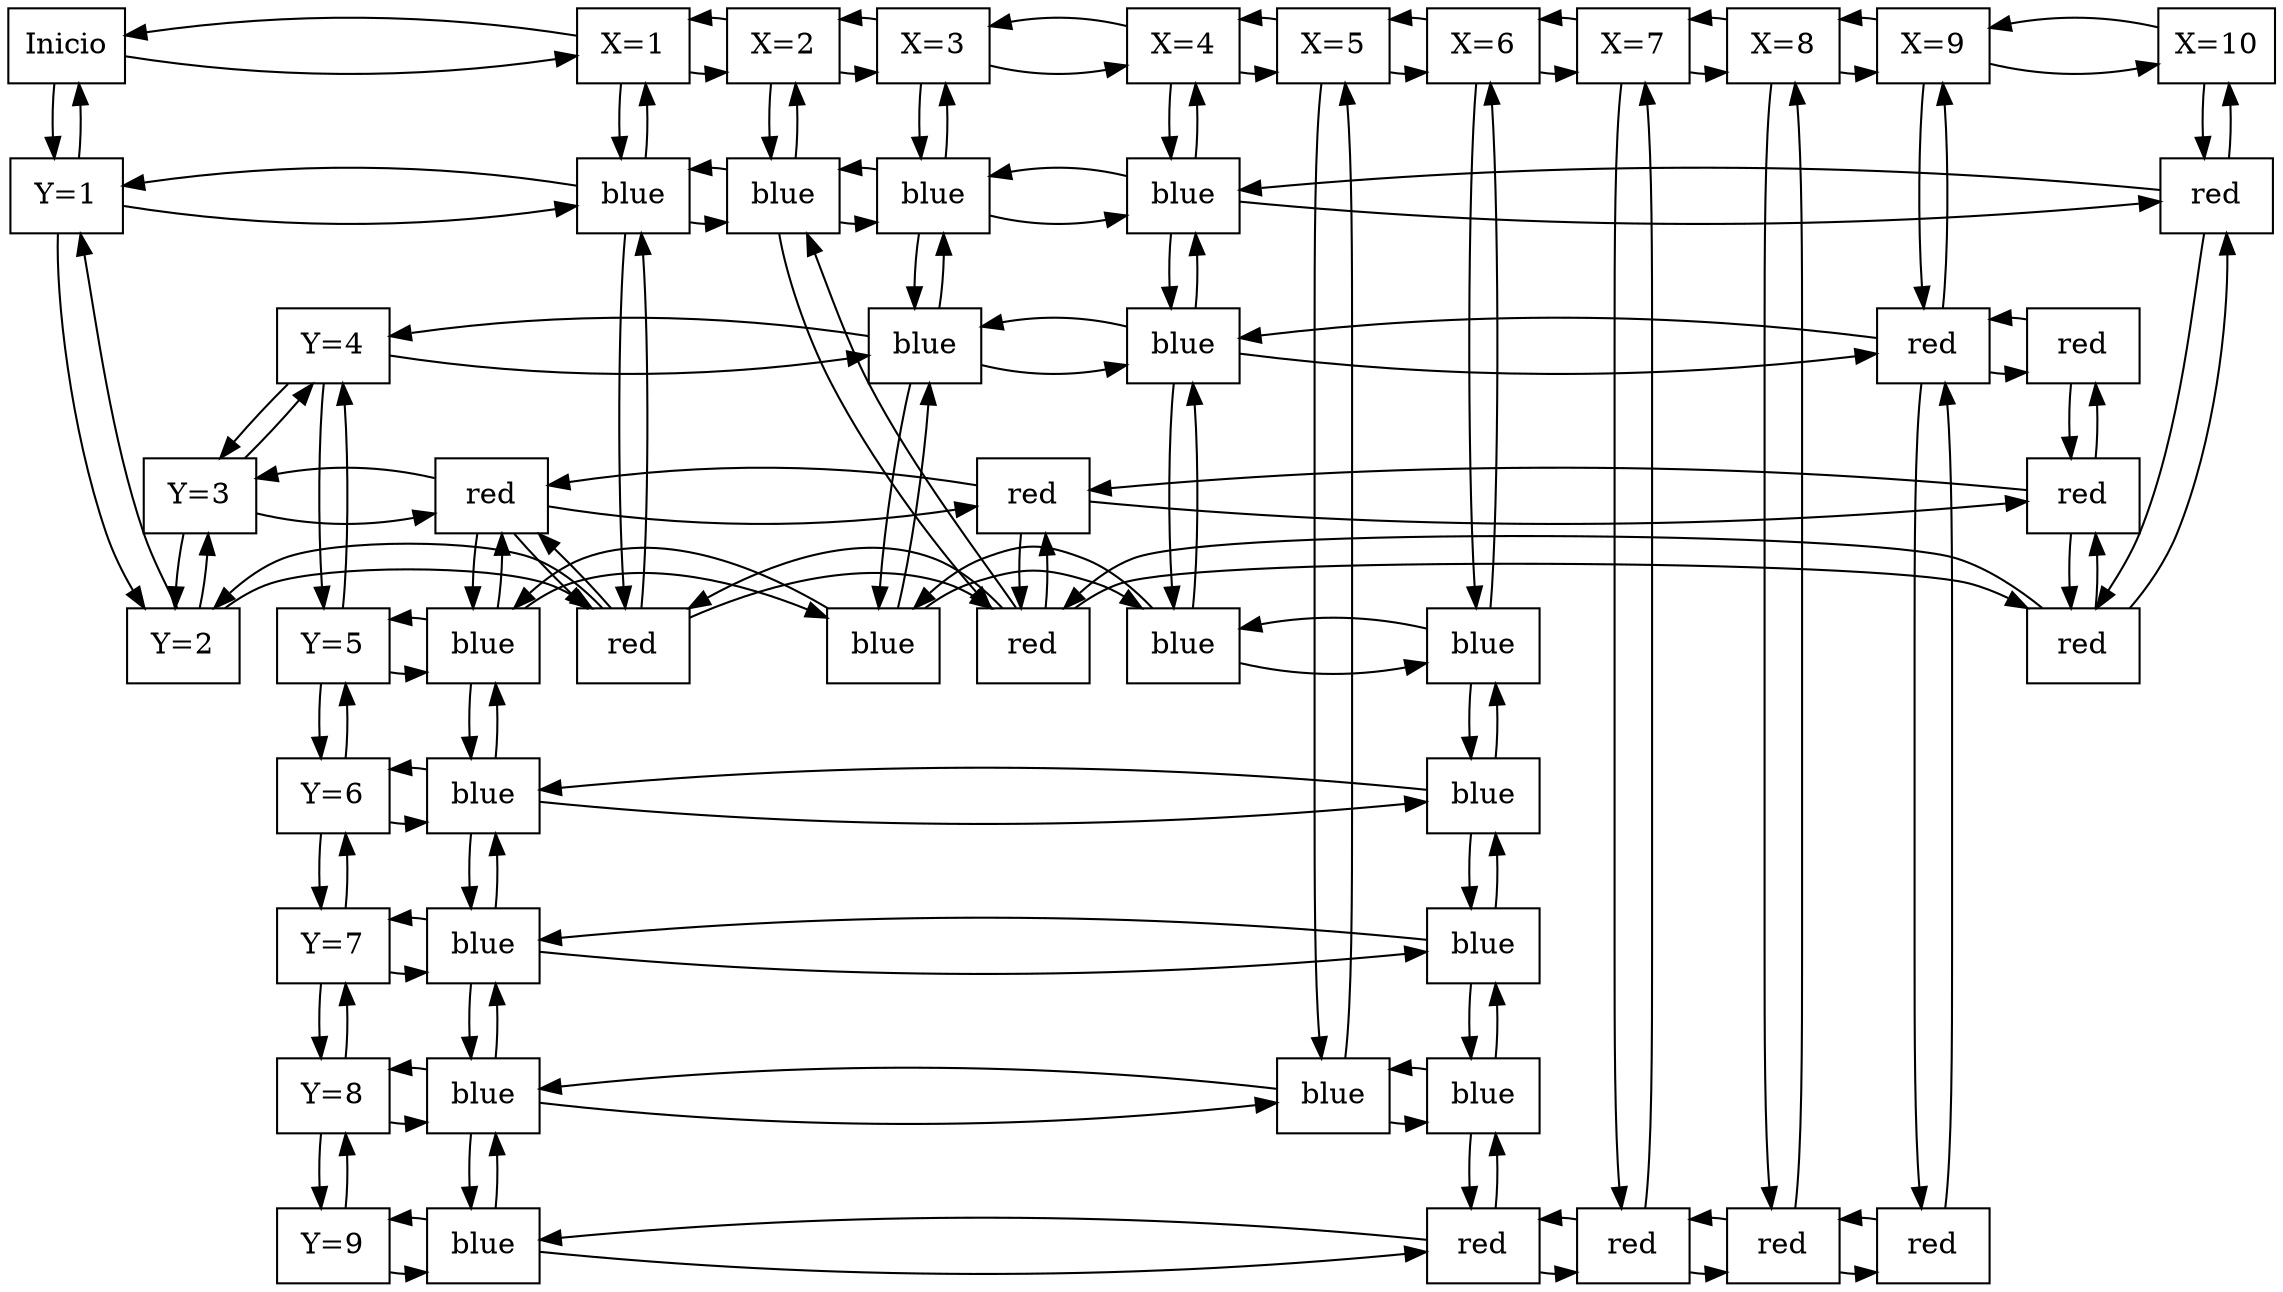 digraph G {
node[styles="filled" , shape="box"]
Y0[label="Inicio" ,group=0]
Y1[label="Y=1",group=0]
Y0->Y1
Y1->Y0
Y2[label="Y=2",group=0]
Y1->Y2
Y2->Y1
Y3[label="Y=3",group=0]
Y2->Y3
Y3->Y2
Y4[label="Y=4",group=0]
Y3->Y4
Y4->Y3
Y5[label="Y=5",group=0]
Y4->Y5
Y5->Y4
Y6[label="Y=6",group=0]
Y5->Y6
Y6->Y5
Y7[label="Y=7",group=0]
Y6->Y7
Y7->Y6
Y8[label="Y=8",group=0]
Y7->Y8
Y8->Y7
Y9[label="Y=9",group=0]
Y8->Y9
Y9->Y8
X1[label="X=1",group=1]
nodo11[label="blue",group=1]
X1->nodo11
nodo11->X1
nodo12[label="red",group=1]
nodo11->nodo12
nodo12->nodo11
nodo13[label="red",group=1]
nodo12->nodo13
nodo13->nodo12
nodo15[label="blue",group=1]
nodo13->nodo15
nodo15->nodo13
nodo16[label="blue",group=1]
nodo15->nodo16
nodo16->nodo15
nodo17[label="blue",group=1]
nodo16->nodo17
nodo17->nodo16
nodo18[label="blue",group=1]
nodo17->nodo18
nodo18->nodo17
nodo19[label="blue",group=1]
nodo18->nodo19
nodo19->nodo18
Y0->X1
X1->Y0
{rank="same";Y0;X1}
X2[label="X=2",group=2]
nodo21[label="blue",group=2]
X2->nodo21
nodo21->X2
nodo22[label="red",group=2]
nodo21->nodo22
nodo22->nodo21
nodo23[label="red",group=2]
nodo22->nodo23
nodo23->nodo22
X1->X2
X2->X1
{rank="same";X1;X2}
X3[label="X=3",group=3]
nodo31[label="blue",group=3]
X3->nodo31
nodo31->X3
nodo34[label="blue",group=3]
nodo31->nodo34
nodo34->nodo31
nodo35[label="blue",group=3]
nodo34->nodo35
nodo35->nodo34
X2->X3
X3->X2
{rank="same";X2;X3}
X4[label="X=4",group=4]
nodo41[label="blue",group=4]
X4->nodo41
nodo41->X4
nodo44[label="blue",group=4]
nodo41->nodo44
nodo44->nodo41
nodo45[label="blue",group=4]
nodo44->nodo45
nodo45->nodo44
X3->X4
X4->X3
{rank="same";X3;X4}
X5[label="X=5",group=5]
nodo58[label="blue",group=5]
X5->nodo58
nodo58->X5
X4->X5
X5->X4
{rank="same";X4;X5}
X6[label="X=6",group=6]
nodo65[label="blue",group=6]
X6->nodo65
nodo65->X6
nodo66[label="blue",group=6]
nodo65->nodo66
nodo66->nodo65
nodo67[label="blue",group=6]
nodo66->nodo67
nodo67->nodo66
nodo68[label="blue",group=6]
nodo67->nodo68
nodo68->nodo67
nodo69[label="red",group=6]
nodo68->nodo69
nodo69->nodo68
X5->X6
X6->X5
{rank="same";X5;X6}
X7[label="X=7",group=7]
nodo79[label="red",group=7]
X7->nodo79
nodo79->X7
X6->X7
X7->X6
{rank="same";X6;X7}
X8[label="X=8",group=8]
nodo89[label="red",group=8]
X8->nodo89
nodo89->X8
X7->X8
X8->X7
{rank="same";X7;X8}
X9[label="X=9",group=9]
nodo94[label="red",group=9]
X9->nodo94
nodo94->X9
nodo99[label="red",group=9]
nodo94->nodo99
nodo99->nodo94
X8->X9
X9->X8
{rank="same";X8;X9}
X10[label="X=10",group=10]
nodo101[label="red",group=10]
X10->nodo101
nodo101->X10
nodo102[label="red",group=10]
nodo101->nodo102
nodo102->nodo101
nodo103[label="red",group=10]
nodo102->nodo103
nodo103->nodo102
nodo104[label="red",group=10]
nodo103->nodo104
nodo104->nodo103
X9->X10
X10->X9
{rank="same";X9;X10}
Y1->nodo11
nodo11->Y1
nodo11->nodo21
nodo21->nodo11
nodo21->nodo31
nodo31->nodo21
nodo31->nodo41
nodo41->nodo31
nodo41->nodo101
nodo101->nodo41
{rank="same";Y1;nodo11;nodo21;nodo31;nodo41;nodo101;}
Y2->nodo12
nodo12->Y2
nodo12->nodo22
nodo22->nodo12
nodo22->nodo102
nodo102->nodo22
{rank="same";Y2;nodo12;nodo22;nodo102;}
Y3->nodo13
nodo13->Y3
nodo13->nodo23
nodo23->nodo13
nodo23->nodo103
nodo103->nodo23
{rank="same";Y3;nodo13;nodo23;nodo103;}
Y4->nodo34
nodo34->Y4
nodo34->nodo44
nodo44->nodo34
nodo44->nodo94
nodo94->nodo44
nodo94->nodo104
nodo104->nodo94
{rank="same";Y4;nodo34;nodo44;nodo94;nodo104;}
Y5->nodo15
nodo15->Y5
nodo15->nodo35
nodo35->nodo15
nodo35->nodo45
nodo45->nodo35
nodo45->nodo65
nodo65->nodo45
{rank="same";Y5;nodo15;nodo35;nodo45;nodo65;}
Y6->nodo16
nodo16->Y6
nodo16->nodo66
nodo66->nodo16
{rank="same";Y6;nodo16;nodo66;}
Y7->nodo17
nodo17->Y7
nodo17->nodo67
nodo67->nodo17
{rank="same";Y7;nodo17;nodo67;}
Y8->nodo18
nodo18->Y8
nodo18->nodo58
nodo58->nodo18
nodo58->nodo68
nodo68->nodo58
{rank="same";Y8;nodo18;nodo58;nodo68;}
Y9->nodo19
nodo19->Y9
nodo19->nodo69
nodo69->nodo19
nodo69->nodo79
nodo79->nodo69
nodo79->nodo89
nodo89->nodo79
nodo89->nodo99
nodo99->nodo89
{rank="same";Y9;nodo19;nodo69;nodo79;nodo89;nodo99;}
}